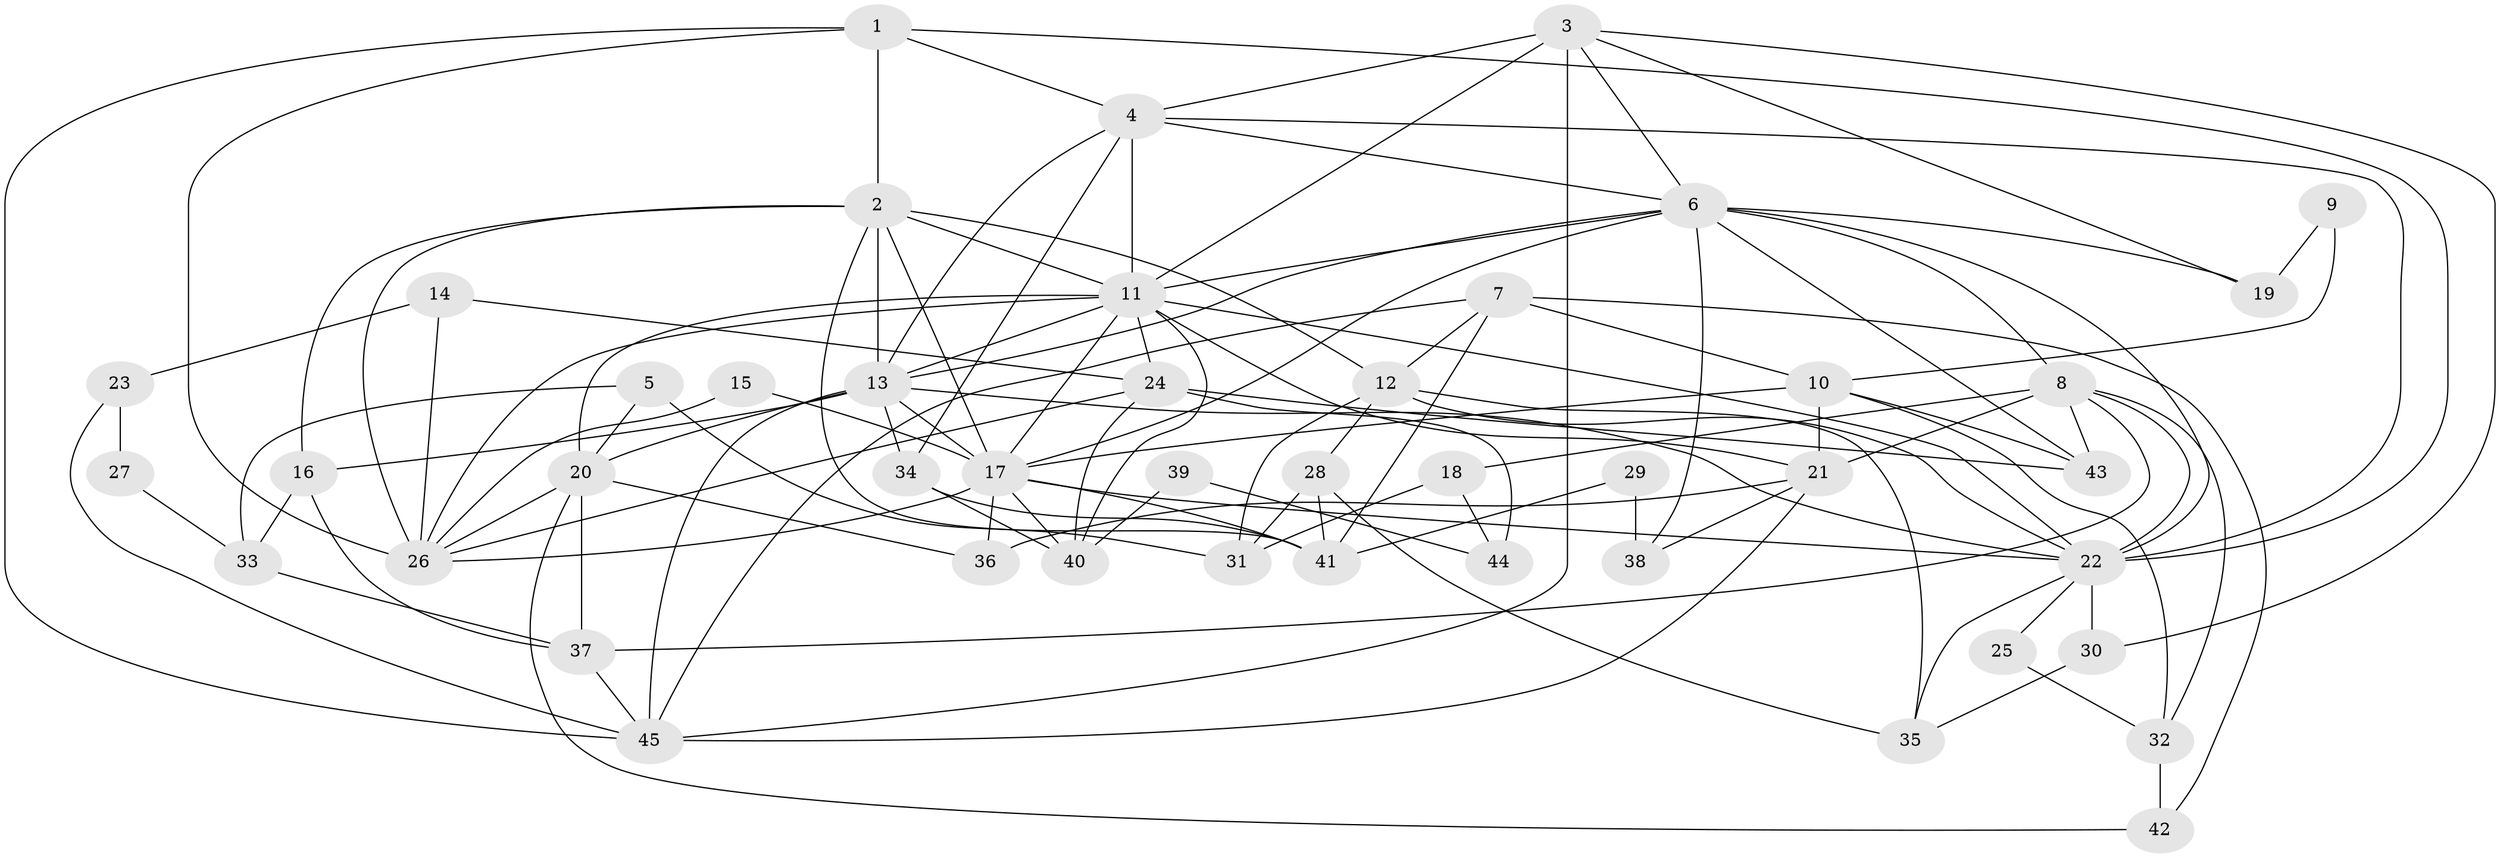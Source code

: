// original degree distribution, {4: 0.3, 5: 0.2111111111111111, 2: 0.1, 3: 0.26666666666666666, 6: 0.1111111111111111, 7: 0.011111111111111112}
// Generated by graph-tools (version 1.1) at 2025/36/03/09/25 02:36:09]
// undirected, 45 vertices, 114 edges
graph export_dot {
graph [start="1"]
  node [color=gray90,style=filled];
  1;
  2;
  3;
  4;
  5;
  6;
  7;
  8;
  9;
  10;
  11;
  12;
  13;
  14;
  15;
  16;
  17;
  18;
  19;
  20;
  21;
  22;
  23;
  24;
  25;
  26;
  27;
  28;
  29;
  30;
  31;
  32;
  33;
  34;
  35;
  36;
  37;
  38;
  39;
  40;
  41;
  42;
  43;
  44;
  45;
  1 -- 2 [weight=3.0];
  1 -- 4 [weight=2.0];
  1 -- 22 [weight=1.0];
  1 -- 26 [weight=1.0];
  1 -- 45 [weight=1.0];
  2 -- 11 [weight=2.0];
  2 -- 12 [weight=1.0];
  2 -- 13 [weight=1.0];
  2 -- 16 [weight=1.0];
  2 -- 17 [weight=1.0];
  2 -- 26 [weight=1.0];
  2 -- 41 [weight=1.0];
  3 -- 4 [weight=1.0];
  3 -- 6 [weight=1.0];
  3 -- 11 [weight=2.0];
  3 -- 19 [weight=1.0];
  3 -- 30 [weight=1.0];
  3 -- 45 [weight=1.0];
  4 -- 6 [weight=1.0];
  4 -- 11 [weight=2.0];
  4 -- 13 [weight=1.0];
  4 -- 22 [weight=1.0];
  4 -- 34 [weight=1.0];
  5 -- 20 [weight=1.0];
  5 -- 31 [weight=1.0];
  5 -- 33 [weight=1.0];
  6 -- 8 [weight=1.0];
  6 -- 11 [weight=2.0];
  6 -- 13 [weight=1.0];
  6 -- 17 [weight=1.0];
  6 -- 19 [weight=2.0];
  6 -- 22 [weight=1.0];
  6 -- 38 [weight=1.0];
  6 -- 43 [weight=1.0];
  7 -- 10 [weight=1.0];
  7 -- 12 [weight=1.0];
  7 -- 41 [weight=1.0];
  7 -- 42 [weight=1.0];
  7 -- 45 [weight=1.0];
  8 -- 18 [weight=1.0];
  8 -- 21 [weight=2.0];
  8 -- 22 [weight=1.0];
  8 -- 32 [weight=1.0];
  8 -- 37 [weight=1.0];
  8 -- 43 [weight=1.0];
  9 -- 10 [weight=1.0];
  9 -- 19 [weight=1.0];
  10 -- 17 [weight=2.0];
  10 -- 21 [weight=2.0];
  10 -- 32 [weight=1.0];
  10 -- 43 [weight=2.0];
  11 -- 13 [weight=2.0];
  11 -- 17 [weight=1.0];
  11 -- 20 [weight=1.0];
  11 -- 21 [weight=1.0];
  11 -- 22 [weight=1.0];
  11 -- 24 [weight=1.0];
  11 -- 26 [weight=1.0];
  11 -- 40 [weight=1.0];
  12 -- 22 [weight=1.0];
  12 -- 28 [weight=1.0];
  12 -- 31 [weight=1.0];
  12 -- 35 [weight=1.0];
  13 -- 16 [weight=1.0];
  13 -- 17 [weight=1.0];
  13 -- 20 [weight=1.0];
  13 -- 22 [weight=2.0];
  13 -- 34 [weight=1.0];
  13 -- 45 [weight=1.0];
  14 -- 23 [weight=1.0];
  14 -- 24 [weight=1.0];
  14 -- 26 [weight=1.0];
  15 -- 17 [weight=1.0];
  15 -- 26 [weight=1.0];
  16 -- 33 [weight=1.0];
  16 -- 37 [weight=1.0];
  17 -- 22 [weight=1.0];
  17 -- 26 [weight=1.0];
  17 -- 36 [weight=1.0];
  17 -- 40 [weight=1.0];
  17 -- 41 [weight=1.0];
  18 -- 31 [weight=1.0];
  18 -- 44 [weight=1.0];
  20 -- 26 [weight=1.0];
  20 -- 36 [weight=1.0];
  20 -- 37 [weight=1.0];
  20 -- 42 [weight=1.0];
  21 -- 36 [weight=1.0];
  21 -- 38 [weight=1.0];
  21 -- 45 [weight=1.0];
  22 -- 25 [weight=1.0];
  22 -- 30 [weight=1.0];
  22 -- 35 [weight=1.0];
  23 -- 27 [weight=1.0];
  23 -- 45 [weight=1.0];
  24 -- 26 [weight=1.0];
  24 -- 40 [weight=1.0];
  24 -- 43 [weight=1.0];
  24 -- 44 [weight=1.0];
  25 -- 32 [weight=1.0];
  27 -- 33 [weight=1.0];
  28 -- 31 [weight=1.0];
  28 -- 35 [weight=1.0];
  28 -- 41 [weight=1.0];
  29 -- 38 [weight=1.0];
  29 -- 41 [weight=1.0];
  30 -- 35 [weight=1.0];
  32 -- 42 [weight=1.0];
  33 -- 37 [weight=1.0];
  34 -- 40 [weight=1.0];
  34 -- 41 [weight=1.0];
  37 -- 45 [weight=1.0];
  39 -- 40 [weight=1.0];
  39 -- 44 [weight=1.0];
}

